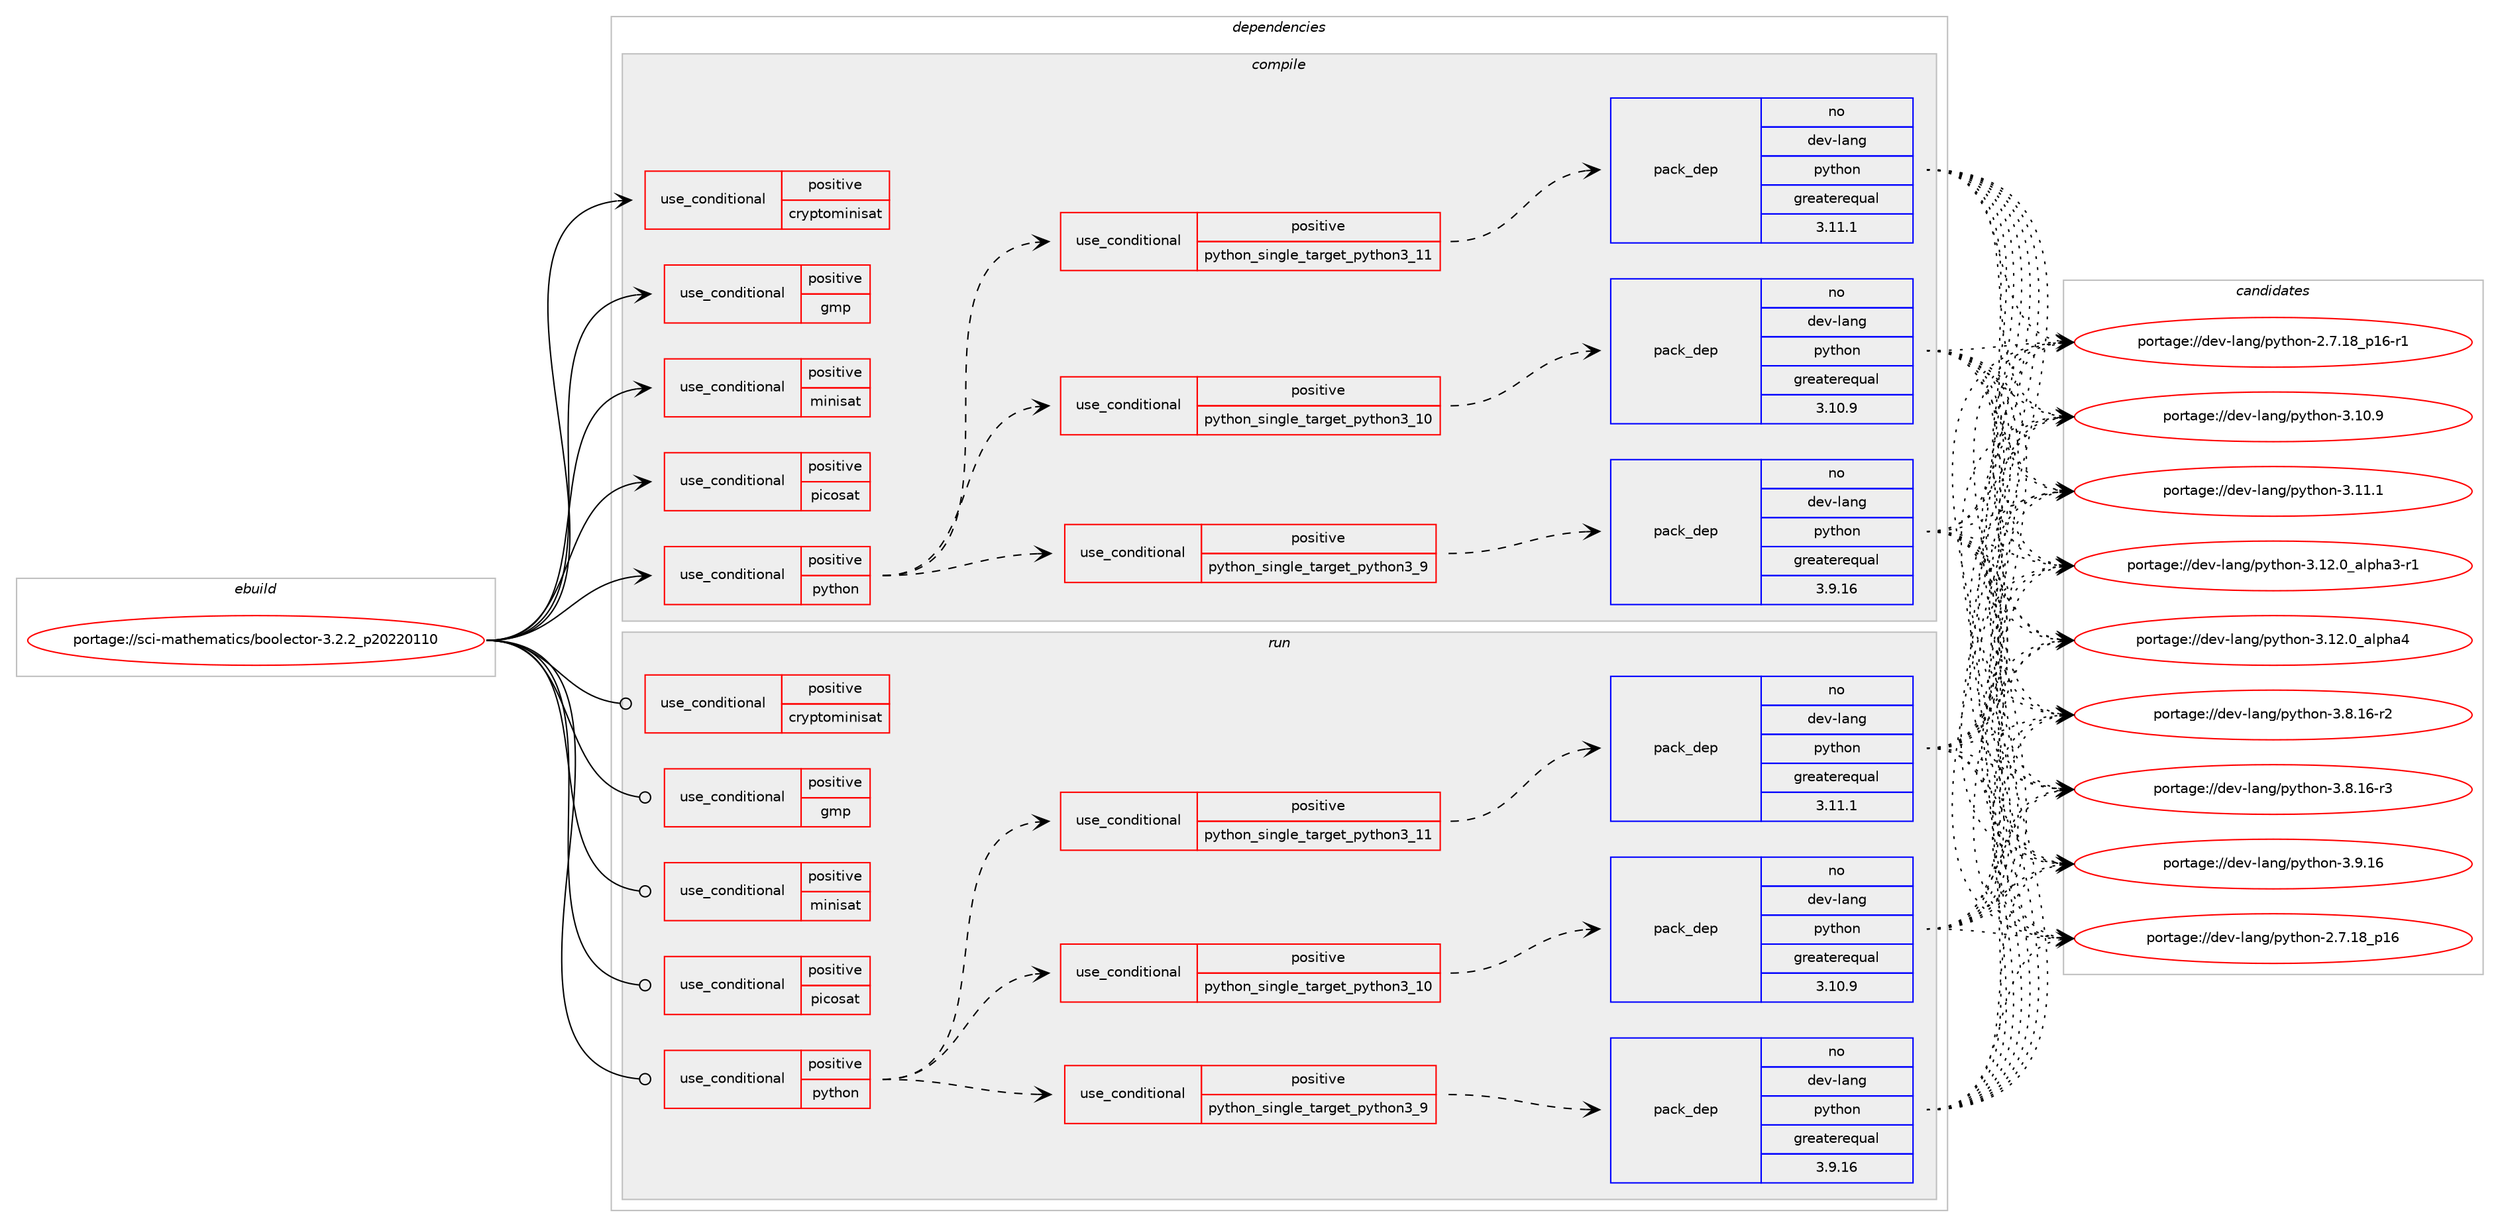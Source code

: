 digraph prolog {

# *************
# Graph options
# *************

newrank=true;
concentrate=true;
compound=true;
graph [rankdir=LR,fontname=Helvetica,fontsize=10,ranksep=1.5];#, ranksep=2.5, nodesep=0.2];
edge  [arrowhead=vee];
node  [fontname=Helvetica,fontsize=10];

# **********
# The ebuild
# **********

subgraph cluster_leftcol {
color=gray;
rank=same;
label=<<i>ebuild</i>>;
id [label="portage://sci-mathematics/boolector-3.2.2_p20220110", color=red, width=4, href="../sci-mathematics/boolector-3.2.2_p20220110.svg"];
}

# ****************
# The dependencies
# ****************

subgraph cluster_midcol {
color=gray;
label=<<i>dependencies</i>>;
subgraph cluster_compile {
fillcolor="#eeeeee";
style=filled;
label=<<i>compile</i>>;
subgraph cond2702 {
dependency4111 [label=<<TABLE BORDER="0" CELLBORDER="1" CELLSPACING="0" CELLPADDING="4"><TR><TD ROWSPAN="3" CELLPADDING="10">use_conditional</TD></TR><TR><TD>positive</TD></TR><TR><TD>cryptominisat</TD></TR></TABLE>>, shape=none, color=red];
# *** BEGIN UNKNOWN DEPENDENCY TYPE (TODO) ***
# dependency4111 -> package_dependency(portage://sci-mathematics/boolector-3.2.2_p20220110,install,no,sci-mathematics,cryptominisat,none,[,,],any_same_slot,[])
# *** END UNKNOWN DEPENDENCY TYPE (TODO) ***

}
id:e -> dependency4111:w [weight=20,style="solid",arrowhead="vee"];
subgraph cond2703 {
dependency4112 [label=<<TABLE BORDER="0" CELLBORDER="1" CELLSPACING="0" CELLPADDING="4"><TR><TD ROWSPAN="3" CELLPADDING="10">use_conditional</TD></TR><TR><TD>positive</TD></TR><TR><TD>gmp</TD></TR></TABLE>>, shape=none, color=red];
# *** BEGIN UNKNOWN DEPENDENCY TYPE (TODO) ***
# dependency4112 -> package_dependency(portage://sci-mathematics/boolector-3.2.2_p20220110,install,no,dev-libs,gmp,none,[,,],any_same_slot,[])
# *** END UNKNOWN DEPENDENCY TYPE (TODO) ***

}
id:e -> dependency4112:w [weight=20,style="solid",arrowhead="vee"];
subgraph cond2704 {
dependency4113 [label=<<TABLE BORDER="0" CELLBORDER="1" CELLSPACING="0" CELLPADDING="4"><TR><TD ROWSPAN="3" CELLPADDING="10">use_conditional</TD></TR><TR><TD>positive</TD></TR><TR><TD>minisat</TD></TR></TABLE>>, shape=none, color=red];
# *** BEGIN UNKNOWN DEPENDENCY TYPE (TODO) ***
# dependency4113 -> package_dependency(portage://sci-mathematics/boolector-3.2.2_p20220110,install,no,sci-mathematics,minisat,none,[,,],any_same_slot,[])
# *** END UNKNOWN DEPENDENCY TYPE (TODO) ***

}
id:e -> dependency4113:w [weight=20,style="solid",arrowhead="vee"];
subgraph cond2705 {
dependency4114 [label=<<TABLE BORDER="0" CELLBORDER="1" CELLSPACING="0" CELLPADDING="4"><TR><TD ROWSPAN="3" CELLPADDING="10">use_conditional</TD></TR><TR><TD>positive</TD></TR><TR><TD>picosat</TD></TR></TABLE>>, shape=none, color=red];
# *** BEGIN UNKNOWN DEPENDENCY TYPE (TODO) ***
# dependency4114 -> package_dependency(portage://sci-mathematics/boolector-3.2.2_p20220110,install,no,sci-mathematics,picosat,none,[,,],any_same_slot,[])
# *** END UNKNOWN DEPENDENCY TYPE (TODO) ***

}
id:e -> dependency4114:w [weight=20,style="solid",arrowhead="vee"];
subgraph cond2706 {
dependency4115 [label=<<TABLE BORDER="0" CELLBORDER="1" CELLSPACING="0" CELLPADDING="4"><TR><TD ROWSPAN="3" CELLPADDING="10">use_conditional</TD></TR><TR><TD>positive</TD></TR><TR><TD>python</TD></TR></TABLE>>, shape=none, color=red];
subgraph cond2707 {
dependency4116 [label=<<TABLE BORDER="0" CELLBORDER="1" CELLSPACING="0" CELLPADDING="4"><TR><TD ROWSPAN="3" CELLPADDING="10">use_conditional</TD></TR><TR><TD>positive</TD></TR><TR><TD>python_single_target_python3_9</TD></TR></TABLE>>, shape=none, color=red];
subgraph pack1371 {
dependency4117 [label=<<TABLE BORDER="0" CELLBORDER="1" CELLSPACING="0" CELLPADDING="4" WIDTH="220"><TR><TD ROWSPAN="6" CELLPADDING="30">pack_dep</TD></TR><TR><TD WIDTH="110">no</TD></TR><TR><TD>dev-lang</TD></TR><TR><TD>python</TD></TR><TR><TD>greaterequal</TD></TR><TR><TD>3.9.16</TD></TR></TABLE>>, shape=none, color=blue];
}
dependency4116:e -> dependency4117:w [weight=20,style="dashed",arrowhead="vee"];
}
dependency4115:e -> dependency4116:w [weight=20,style="dashed",arrowhead="vee"];
subgraph cond2708 {
dependency4118 [label=<<TABLE BORDER="0" CELLBORDER="1" CELLSPACING="0" CELLPADDING="4"><TR><TD ROWSPAN="3" CELLPADDING="10">use_conditional</TD></TR><TR><TD>positive</TD></TR><TR><TD>python_single_target_python3_10</TD></TR></TABLE>>, shape=none, color=red];
subgraph pack1372 {
dependency4119 [label=<<TABLE BORDER="0" CELLBORDER="1" CELLSPACING="0" CELLPADDING="4" WIDTH="220"><TR><TD ROWSPAN="6" CELLPADDING="30">pack_dep</TD></TR><TR><TD WIDTH="110">no</TD></TR><TR><TD>dev-lang</TD></TR><TR><TD>python</TD></TR><TR><TD>greaterequal</TD></TR><TR><TD>3.10.9</TD></TR></TABLE>>, shape=none, color=blue];
}
dependency4118:e -> dependency4119:w [weight=20,style="dashed",arrowhead="vee"];
}
dependency4115:e -> dependency4118:w [weight=20,style="dashed",arrowhead="vee"];
subgraph cond2709 {
dependency4120 [label=<<TABLE BORDER="0" CELLBORDER="1" CELLSPACING="0" CELLPADDING="4"><TR><TD ROWSPAN="3" CELLPADDING="10">use_conditional</TD></TR><TR><TD>positive</TD></TR><TR><TD>python_single_target_python3_11</TD></TR></TABLE>>, shape=none, color=red];
subgraph pack1373 {
dependency4121 [label=<<TABLE BORDER="0" CELLBORDER="1" CELLSPACING="0" CELLPADDING="4" WIDTH="220"><TR><TD ROWSPAN="6" CELLPADDING="30">pack_dep</TD></TR><TR><TD WIDTH="110">no</TD></TR><TR><TD>dev-lang</TD></TR><TR><TD>python</TD></TR><TR><TD>greaterequal</TD></TR><TR><TD>3.11.1</TD></TR></TABLE>>, shape=none, color=blue];
}
dependency4120:e -> dependency4121:w [weight=20,style="dashed",arrowhead="vee"];
}
dependency4115:e -> dependency4120:w [weight=20,style="dashed",arrowhead="vee"];
}
id:e -> dependency4115:w [weight=20,style="solid",arrowhead="vee"];
# *** BEGIN UNKNOWN DEPENDENCY TYPE (TODO) ***
# id -> package_dependency(portage://sci-mathematics/boolector-3.2.2_p20220110,install,no,sci-mathematics,btor2tools,none,[,,],any_same_slot,[])
# *** END UNKNOWN DEPENDENCY TYPE (TODO) ***

}
subgraph cluster_compileandrun {
fillcolor="#eeeeee";
style=filled;
label=<<i>compile and run</i>>;
}
subgraph cluster_run {
fillcolor="#eeeeee";
style=filled;
label=<<i>run</i>>;
subgraph cond2710 {
dependency4122 [label=<<TABLE BORDER="0" CELLBORDER="1" CELLSPACING="0" CELLPADDING="4"><TR><TD ROWSPAN="3" CELLPADDING="10">use_conditional</TD></TR><TR><TD>positive</TD></TR><TR><TD>cryptominisat</TD></TR></TABLE>>, shape=none, color=red];
# *** BEGIN UNKNOWN DEPENDENCY TYPE (TODO) ***
# dependency4122 -> package_dependency(portage://sci-mathematics/boolector-3.2.2_p20220110,run,no,sci-mathematics,cryptominisat,none,[,,],any_same_slot,[])
# *** END UNKNOWN DEPENDENCY TYPE (TODO) ***

}
id:e -> dependency4122:w [weight=20,style="solid",arrowhead="odot"];
subgraph cond2711 {
dependency4123 [label=<<TABLE BORDER="0" CELLBORDER="1" CELLSPACING="0" CELLPADDING="4"><TR><TD ROWSPAN="3" CELLPADDING="10">use_conditional</TD></TR><TR><TD>positive</TD></TR><TR><TD>gmp</TD></TR></TABLE>>, shape=none, color=red];
# *** BEGIN UNKNOWN DEPENDENCY TYPE (TODO) ***
# dependency4123 -> package_dependency(portage://sci-mathematics/boolector-3.2.2_p20220110,run,no,dev-libs,gmp,none,[,,],any_same_slot,[])
# *** END UNKNOWN DEPENDENCY TYPE (TODO) ***

}
id:e -> dependency4123:w [weight=20,style="solid",arrowhead="odot"];
subgraph cond2712 {
dependency4124 [label=<<TABLE BORDER="0" CELLBORDER="1" CELLSPACING="0" CELLPADDING="4"><TR><TD ROWSPAN="3" CELLPADDING="10">use_conditional</TD></TR><TR><TD>positive</TD></TR><TR><TD>minisat</TD></TR></TABLE>>, shape=none, color=red];
# *** BEGIN UNKNOWN DEPENDENCY TYPE (TODO) ***
# dependency4124 -> package_dependency(portage://sci-mathematics/boolector-3.2.2_p20220110,run,no,sci-mathematics,minisat,none,[,,],any_same_slot,[])
# *** END UNKNOWN DEPENDENCY TYPE (TODO) ***

}
id:e -> dependency4124:w [weight=20,style="solid",arrowhead="odot"];
subgraph cond2713 {
dependency4125 [label=<<TABLE BORDER="0" CELLBORDER="1" CELLSPACING="0" CELLPADDING="4"><TR><TD ROWSPAN="3" CELLPADDING="10">use_conditional</TD></TR><TR><TD>positive</TD></TR><TR><TD>picosat</TD></TR></TABLE>>, shape=none, color=red];
# *** BEGIN UNKNOWN DEPENDENCY TYPE (TODO) ***
# dependency4125 -> package_dependency(portage://sci-mathematics/boolector-3.2.2_p20220110,run,no,sci-mathematics,picosat,none,[,,],any_same_slot,[])
# *** END UNKNOWN DEPENDENCY TYPE (TODO) ***

}
id:e -> dependency4125:w [weight=20,style="solid",arrowhead="odot"];
subgraph cond2714 {
dependency4126 [label=<<TABLE BORDER="0" CELLBORDER="1" CELLSPACING="0" CELLPADDING="4"><TR><TD ROWSPAN="3" CELLPADDING="10">use_conditional</TD></TR><TR><TD>positive</TD></TR><TR><TD>python</TD></TR></TABLE>>, shape=none, color=red];
subgraph cond2715 {
dependency4127 [label=<<TABLE BORDER="0" CELLBORDER="1" CELLSPACING="0" CELLPADDING="4"><TR><TD ROWSPAN="3" CELLPADDING="10">use_conditional</TD></TR><TR><TD>positive</TD></TR><TR><TD>python_single_target_python3_9</TD></TR></TABLE>>, shape=none, color=red];
subgraph pack1374 {
dependency4128 [label=<<TABLE BORDER="0" CELLBORDER="1" CELLSPACING="0" CELLPADDING="4" WIDTH="220"><TR><TD ROWSPAN="6" CELLPADDING="30">pack_dep</TD></TR><TR><TD WIDTH="110">no</TD></TR><TR><TD>dev-lang</TD></TR><TR><TD>python</TD></TR><TR><TD>greaterequal</TD></TR><TR><TD>3.9.16</TD></TR></TABLE>>, shape=none, color=blue];
}
dependency4127:e -> dependency4128:w [weight=20,style="dashed",arrowhead="vee"];
}
dependency4126:e -> dependency4127:w [weight=20,style="dashed",arrowhead="vee"];
subgraph cond2716 {
dependency4129 [label=<<TABLE BORDER="0" CELLBORDER="1" CELLSPACING="0" CELLPADDING="4"><TR><TD ROWSPAN="3" CELLPADDING="10">use_conditional</TD></TR><TR><TD>positive</TD></TR><TR><TD>python_single_target_python3_10</TD></TR></TABLE>>, shape=none, color=red];
subgraph pack1375 {
dependency4130 [label=<<TABLE BORDER="0" CELLBORDER="1" CELLSPACING="0" CELLPADDING="4" WIDTH="220"><TR><TD ROWSPAN="6" CELLPADDING="30">pack_dep</TD></TR><TR><TD WIDTH="110">no</TD></TR><TR><TD>dev-lang</TD></TR><TR><TD>python</TD></TR><TR><TD>greaterequal</TD></TR><TR><TD>3.10.9</TD></TR></TABLE>>, shape=none, color=blue];
}
dependency4129:e -> dependency4130:w [weight=20,style="dashed",arrowhead="vee"];
}
dependency4126:e -> dependency4129:w [weight=20,style="dashed",arrowhead="vee"];
subgraph cond2717 {
dependency4131 [label=<<TABLE BORDER="0" CELLBORDER="1" CELLSPACING="0" CELLPADDING="4"><TR><TD ROWSPAN="3" CELLPADDING="10">use_conditional</TD></TR><TR><TD>positive</TD></TR><TR><TD>python_single_target_python3_11</TD></TR></TABLE>>, shape=none, color=red];
subgraph pack1376 {
dependency4132 [label=<<TABLE BORDER="0" CELLBORDER="1" CELLSPACING="0" CELLPADDING="4" WIDTH="220"><TR><TD ROWSPAN="6" CELLPADDING="30">pack_dep</TD></TR><TR><TD WIDTH="110">no</TD></TR><TR><TD>dev-lang</TD></TR><TR><TD>python</TD></TR><TR><TD>greaterequal</TD></TR><TR><TD>3.11.1</TD></TR></TABLE>>, shape=none, color=blue];
}
dependency4131:e -> dependency4132:w [weight=20,style="dashed",arrowhead="vee"];
}
dependency4126:e -> dependency4131:w [weight=20,style="dashed",arrowhead="vee"];
}
id:e -> dependency4126:w [weight=20,style="solid",arrowhead="odot"];
# *** BEGIN UNKNOWN DEPENDENCY TYPE (TODO) ***
# id -> package_dependency(portage://sci-mathematics/boolector-3.2.2_p20220110,run,no,sci-mathematics,btor2tools,none,[,,],any_same_slot,[])
# *** END UNKNOWN DEPENDENCY TYPE (TODO) ***

}
}

# **************
# The candidates
# **************

subgraph cluster_choices {
rank=same;
color=gray;
label=<<i>candidates</i>>;

subgraph choice1371 {
color=black;
nodesep=1;
choice10010111845108971101034711212111610411111045504655464956951124954 [label="portage://dev-lang/python-2.7.18_p16", color=red, width=4,href="../dev-lang/python-2.7.18_p16.svg"];
choice100101118451089711010347112121116104111110455046554649569511249544511449 [label="portage://dev-lang/python-2.7.18_p16-r1", color=red, width=4,href="../dev-lang/python-2.7.18_p16-r1.svg"];
choice10010111845108971101034711212111610411111045514649484657 [label="portage://dev-lang/python-3.10.9", color=red, width=4,href="../dev-lang/python-3.10.9.svg"];
choice10010111845108971101034711212111610411111045514649494649 [label="portage://dev-lang/python-3.11.1", color=red, width=4,href="../dev-lang/python-3.11.1.svg"];
choice10010111845108971101034711212111610411111045514649504648959710811210497514511449 [label="portage://dev-lang/python-3.12.0_alpha3-r1", color=red, width=4,href="../dev-lang/python-3.12.0_alpha3-r1.svg"];
choice1001011184510897110103471121211161041111104551464950464895971081121049752 [label="portage://dev-lang/python-3.12.0_alpha4", color=red, width=4,href="../dev-lang/python-3.12.0_alpha4.svg"];
choice100101118451089711010347112121116104111110455146564649544511450 [label="portage://dev-lang/python-3.8.16-r2", color=red, width=4,href="../dev-lang/python-3.8.16-r2.svg"];
choice100101118451089711010347112121116104111110455146564649544511451 [label="portage://dev-lang/python-3.8.16-r3", color=red, width=4,href="../dev-lang/python-3.8.16-r3.svg"];
choice10010111845108971101034711212111610411111045514657464954 [label="portage://dev-lang/python-3.9.16", color=red, width=4,href="../dev-lang/python-3.9.16.svg"];
dependency4117:e -> choice10010111845108971101034711212111610411111045504655464956951124954:w [style=dotted,weight="100"];
dependency4117:e -> choice100101118451089711010347112121116104111110455046554649569511249544511449:w [style=dotted,weight="100"];
dependency4117:e -> choice10010111845108971101034711212111610411111045514649484657:w [style=dotted,weight="100"];
dependency4117:e -> choice10010111845108971101034711212111610411111045514649494649:w [style=dotted,weight="100"];
dependency4117:e -> choice10010111845108971101034711212111610411111045514649504648959710811210497514511449:w [style=dotted,weight="100"];
dependency4117:e -> choice1001011184510897110103471121211161041111104551464950464895971081121049752:w [style=dotted,weight="100"];
dependency4117:e -> choice100101118451089711010347112121116104111110455146564649544511450:w [style=dotted,weight="100"];
dependency4117:e -> choice100101118451089711010347112121116104111110455146564649544511451:w [style=dotted,weight="100"];
dependency4117:e -> choice10010111845108971101034711212111610411111045514657464954:w [style=dotted,weight="100"];
}
subgraph choice1372 {
color=black;
nodesep=1;
choice10010111845108971101034711212111610411111045504655464956951124954 [label="portage://dev-lang/python-2.7.18_p16", color=red, width=4,href="../dev-lang/python-2.7.18_p16.svg"];
choice100101118451089711010347112121116104111110455046554649569511249544511449 [label="portage://dev-lang/python-2.7.18_p16-r1", color=red, width=4,href="../dev-lang/python-2.7.18_p16-r1.svg"];
choice10010111845108971101034711212111610411111045514649484657 [label="portage://dev-lang/python-3.10.9", color=red, width=4,href="../dev-lang/python-3.10.9.svg"];
choice10010111845108971101034711212111610411111045514649494649 [label="portage://dev-lang/python-3.11.1", color=red, width=4,href="../dev-lang/python-3.11.1.svg"];
choice10010111845108971101034711212111610411111045514649504648959710811210497514511449 [label="portage://dev-lang/python-3.12.0_alpha3-r1", color=red, width=4,href="../dev-lang/python-3.12.0_alpha3-r1.svg"];
choice1001011184510897110103471121211161041111104551464950464895971081121049752 [label="portage://dev-lang/python-3.12.0_alpha4", color=red, width=4,href="../dev-lang/python-3.12.0_alpha4.svg"];
choice100101118451089711010347112121116104111110455146564649544511450 [label="portage://dev-lang/python-3.8.16-r2", color=red, width=4,href="../dev-lang/python-3.8.16-r2.svg"];
choice100101118451089711010347112121116104111110455146564649544511451 [label="portage://dev-lang/python-3.8.16-r3", color=red, width=4,href="../dev-lang/python-3.8.16-r3.svg"];
choice10010111845108971101034711212111610411111045514657464954 [label="portage://dev-lang/python-3.9.16", color=red, width=4,href="../dev-lang/python-3.9.16.svg"];
dependency4119:e -> choice10010111845108971101034711212111610411111045504655464956951124954:w [style=dotted,weight="100"];
dependency4119:e -> choice100101118451089711010347112121116104111110455046554649569511249544511449:w [style=dotted,weight="100"];
dependency4119:e -> choice10010111845108971101034711212111610411111045514649484657:w [style=dotted,weight="100"];
dependency4119:e -> choice10010111845108971101034711212111610411111045514649494649:w [style=dotted,weight="100"];
dependency4119:e -> choice10010111845108971101034711212111610411111045514649504648959710811210497514511449:w [style=dotted,weight="100"];
dependency4119:e -> choice1001011184510897110103471121211161041111104551464950464895971081121049752:w [style=dotted,weight="100"];
dependency4119:e -> choice100101118451089711010347112121116104111110455146564649544511450:w [style=dotted,weight="100"];
dependency4119:e -> choice100101118451089711010347112121116104111110455146564649544511451:w [style=dotted,weight="100"];
dependency4119:e -> choice10010111845108971101034711212111610411111045514657464954:w [style=dotted,weight="100"];
}
subgraph choice1373 {
color=black;
nodesep=1;
choice10010111845108971101034711212111610411111045504655464956951124954 [label="portage://dev-lang/python-2.7.18_p16", color=red, width=4,href="../dev-lang/python-2.7.18_p16.svg"];
choice100101118451089711010347112121116104111110455046554649569511249544511449 [label="portage://dev-lang/python-2.7.18_p16-r1", color=red, width=4,href="../dev-lang/python-2.7.18_p16-r1.svg"];
choice10010111845108971101034711212111610411111045514649484657 [label="portage://dev-lang/python-3.10.9", color=red, width=4,href="../dev-lang/python-3.10.9.svg"];
choice10010111845108971101034711212111610411111045514649494649 [label="portage://dev-lang/python-3.11.1", color=red, width=4,href="../dev-lang/python-3.11.1.svg"];
choice10010111845108971101034711212111610411111045514649504648959710811210497514511449 [label="portage://dev-lang/python-3.12.0_alpha3-r1", color=red, width=4,href="../dev-lang/python-3.12.0_alpha3-r1.svg"];
choice1001011184510897110103471121211161041111104551464950464895971081121049752 [label="portage://dev-lang/python-3.12.0_alpha4", color=red, width=4,href="../dev-lang/python-3.12.0_alpha4.svg"];
choice100101118451089711010347112121116104111110455146564649544511450 [label="portage://dev-lang/python-3.8.16-r2", color=red, width=4,href="../dev-lang/python-3.8.16-r2.svg"];
choice100101118451089711010347112121116104111110455146564649544511451 [label="portage://dev-lang/python-3.8.16-r3", color=red, width=4,href="../dev-lang/python-3.8.16-r3.svg"];
choice10010111845108971101034711212111610411111045514657464954 [label="portage://dev-lang/python-3.9.16", color=red, width=4,href="../dev-lang/python-3.9.16.svg"];
dependency4121:e -> choice10010111845108971101034711212111610411111045504655464956951124954:w [style=dotted,weight="100"];
dependency4121:e -> choice100101118451089711010347112121116104111110455046554649569511249544511449:w [style=dotted,weight="100"];
dependency4121:e -> choice10010111845108971101034711212111610411111045514649484657:w [style=dotted,weight="100"];
dependency4121:e -> choice10010111845108971101034711212111610411111045514649494649:w [style=dotted,weight="100"];
dependency4121:e -> choice10010111845108971101034711212111610411111045514649504648959710811210497514511449:w [style=dotted,weight="100"];
dependency4121:e -> choice1001011184510897110103471121211161041111104551464950464895971081121049752:w [style=dotted,weight="100"];
dependency4121:e -> choice100101118451089711010347112121116104111110455146564649544511450:w [style=dotted,weight="100"];
dependency4121:e -> choice100101118451089711010347112121116104111110455146564649544511451:w [style=dotted,weight="100"];
dependency4121:e -> choice10010111845108971101034711212111610411111045514657464954:w [style=dotted,weight="100"];
}
subgraph choice1374 {
color=black;
nodesep=1;
choice10010111845108971101034711212111610411111045504655464956951124954 [label="portage://dev-lang/python-2.7.18_p16", color=red, width=4,href="../dev-lang/python-2.7.18_p16.svg"];
choice100101118451089711010347112121116104111110455046554649569511249544511449 [label="portage://dev-lang/python-2.7.18_p16-r1", color=red, width=4,href="../dev-lang/python-2.7.18_p16-r1.svg"];
choice10010111845108971101034711212111610411111045514649484657 [label="portage://dev-lang/python-3.10.9", color=red, width=4,href="../dev-lang/python-3.10.9.svg"];
choice10010111845108971101034711212111610411111045514649494649 [label="portage://dev-lang/python-3.11.1", color=red, width=4,href="../dev-lang/python-3.11.1.svg"];
choice10010111845108971101034711212111610411111045514649504648959710811210497514511449 [label="portage://dev-lang/python-3.12.0_alpha3-r1", color=red, width=4,href="../dev-lang/python-3.12.0_alpha3-r1.svg"];
choice1001011184510897110103471121211161041111104551464950464895971081121049752 [label="portage://dev-lang/python-3.12.0_alpha4", color=red, width=4,href="../dev-lang/python-3.12.0_alpha4.svg"];
choice100101118451089711010347112121116104111110455146564649544511450 [label="portage://dev-lang/python-3.8.16-r2", color=red, width=4,href="../dev-lang/python-3.8.16-r2.svg"];
choice100101118451089711010347112121116104111110455146564649544511451 [label="portage://dev-lang/python-3.8.16-r3", color=red, width=4,href="../dev-lang/python-3.8.16-r3.svg"];
choice10010111845108971101034711212111610411111045514657464954 [label="portage://dev-lang/python-3.9.16", color=red, width=4,href="../dev-lang/python-3.9.16.svg"];
dependency4128:e -> choice10010111845108971101034711212111610411111045504655464956951124954:w [style=dotted,weight="100"];
dependency4128:e -> choice100101118451089711010347112121116104111110455046554649569511249544511449:w [style=dotted,weight="100"];
dependency4128:e -> choice10010111845108971101034711212111610411111045514649484657:w [style=dotted,weight="100"];
dependency4128:e -> choice10010111845108971101034711212111610411111045514649494649:w [style=dotted,weight="100"];
dependency4128:e -> choice10010111845108971101034711212111610411111045514649504648959710811210497514511449:w [style=dotted,weight="100"];
dependency4128:e -> choice1001011184510897110103471121211161041111104551464950464895971081121049752:w [style=dotted,weight="100"];
dependency4128:e -> choice100101118451089711010347112121116104111110455146564649544511450:w [style=dotted,weight="100"];
dependency4128:e -> choice100101118451089711010347112121116104111110455146564649544511451:w [style=dotted,weight="100"];
dependency4128:e -> choice10010111845108971101034711212111610411111045514657464954:w [style=dotted,weight="100"];
}
subgraph choice1375 {
color=black;
nodesep=1;
choice10010111845108971101034711212111610411111045504655464956951124954 [label="portage://dev-lang/python-2.7.18_p16", color=red, width=4,href="../dev-lang/python-2.7.18_p16.svg"];
choice100101118451089711010347112121116104111110455046554649569511249544511449 [label="portage://dev-lang/python-2.7.18_p16-r1", color=red, width=4,href="../dev-lang/python-2.7.18_p16-r1.svg"];
choice10010111845108971101034711212111610411111045514649484657 [label="portage://dev-lang/python-3.10.9", color=red, width=4,href="../dev-lang/python-3.10.9.svg"];
choice10010111845108971101034711212111610411111045514649494649 [label="portage://dev-lang/python-3.11.1", color=red, width=4,href="../dev-lang/python-3.11.1.svg"];
choice10010111845108971101034711212111610411111045514649504648959710811210497514511449 [label="portage://dev-lang/python-3.12.0_alpha3-r1", color=red, width=4,href="../dev-lang/python-3.12.0_alpha3-r1.svg"];
choice1001011184510897110103471121211161041111104551464950464895971081121049752 [label="portage://dev-lang/python-3.12.0_alpha4", color=red, width=4,href="../dev-lang/python-3.12.0_alpha4.svg"];
choice100101118451089711010347112121116104111110455146564649544511450 [label="portage://dev-lang/python-3.8.16-r2", color=red, width=4,href="../dev-lang/python-3.8.16-r2.svg"];
choice100101118451089711010347112121116104111110455146564649544511451 [label="portage://dev-lang/python-3.8.16-r3", color=red, width=4,href="../dev-lang/python-3.8.16-r3.svg"];
choice10010111845108971101034711212111610411111045514657464954 [label="portage://dev-lang/python-3.9.16", color=red, width=4,href="../dev-lang/python-3.9.16.svg"];
dependency4130:e -> choice10010111845108971101034711212111610411111045504655464956951124954:w [style=dotted,weight="100"];
dependency4130:e -> choice100101118451089711010347112121116104111110455046554649569511249544511449:w [style=dotted,weight="100"];
dependency4130:e -> choice10010111845108971101034711212111610411111045514649484657:w [style=dotted,weight="100"];
dependency4130:e -> choice10010111845108971101034711212111610411111045514649494649:w [style=dotted,weight="100"];
dependency4130:e -> choice10010111845108971101034711212111610411111045514649504648959710811210497514511449:w [style=dotted,weight="100"];
dependency4130:e -> choice1001011184510897110103471121211161041111104551464950464895971081121049752:w [style=dotted,weight="100"];
dependency4130:e -> choice100101118451089711010347112121116104111110455146564649544511450:w [style=dotted,weight="100"];
dependency4130:e -> choice100101118451089711010347112121116104111110455146564649544511451:w [style=dotted,weight="100"];
dependency4130:e -> choice10010111845108971101034711212111610411111045514657464954:w [style=dotted,weight="100"];
}
subgraph choice1376 {
color=black;
nodesep=1;
choice10010111845108971101034711212111610411111045504655464956951124954 [label="portage://dev-lang/python-2.7.18_p16", color=red, width=4,href="../dev-lang/python-2.7.18_p16.svg"];
choice100101118451089711010347112121116104111110455046554649569511249544511449 [label="portage://dev-lang/python-2.7.18_p16-r1", color=red, width=4,href="../dev-lang/python-2.7.18_p16-r1.svg"];
choice10010111845108971101034711212111610411111045514649484657 [label="portage://dev-lang/python-3.10.9", color=red, width=4,href="../dev-lang/python-3.10.9.svg"];
choice10010111845108971101034711212111610411111045514649494649 [label="portage://dev-lang/python-3.11.1", color=red, width=4,href="../dev-lang/python-3.11.1.svg"];
choice10010111845108971101034711212111610411111045514649504648959710811210497514511449 [label="portage://dev-lang/python-3.12.0_alpha3-r1", color=red, width=4,href="../dev-lang/python-3.12.0_alpha3-r1.svg"];
choice1001011184510897110103471121211161041111104551464950464895971081121049752 [label="portage://dev-lang/python-3.12.0_alpha4", color=red, width=4,href="../dev-lang/python-3.12.0_alpha4.svg"];
choice100101118451089711010347112121116104111110455146564649544511450 [label="portage://dev-lang/python-3.8.16-r2", color=red, width=4,href="../dev-lang/python-3.8.16-r2.svg"];
choice100101118451089711010347112121116104111110455146564649544511451 [label="portage://dev-lang/python-3.8.16-r3", color=red, width=4,href="../dev-lang/python-3.8.16-r3.svg"];
choice10010111845108971101034711212111610411111045514657464954 [label="portage://dev-lang/python-3.9.16", color=red, width=4,href="../dev-lang/python-3.9.16.svg"];
dependency4132:e -> choice10010111845108971101034711212111610411111045504655464956951124954:w [style=dotted,weight="100"];
dependency4132:e -> choice100101118451089711010347112121116104111110455046554649569511249544511449:w [style=dotted,weight="100"];
dependency4132:e -> choice10010111845108971101034711212111610411111045514649484657:w [style=dotted,weight="100"];
dependency4132:e -> choice10010111845108971101034711212111610411111045514649494649:w [style=dotted,weight="100"];
dependency4132:e -> choice10010111845108971101034711212111610411111045514649504648959710811210497514511449:w [style=dotted,weight="100"];
dependency4132:e -> choice1001011184510897110103471121211161041111104551464950464895971081121049752:w [style=dotted,weight="100"];
dependency4132:e -> choice100101118451089711010347112121116104111110455146564649544511450:w [style=dotted,weight="100"];
dependency4132:e -> choice100101118451089711010347112121116104111110455146564649544511451:w [style=dotted,weight="100"];
dependency4132:e -> choice10010111845108971101034711212111610411111045514657464954:w [style=dotted,weight="100"];
}
}

}
